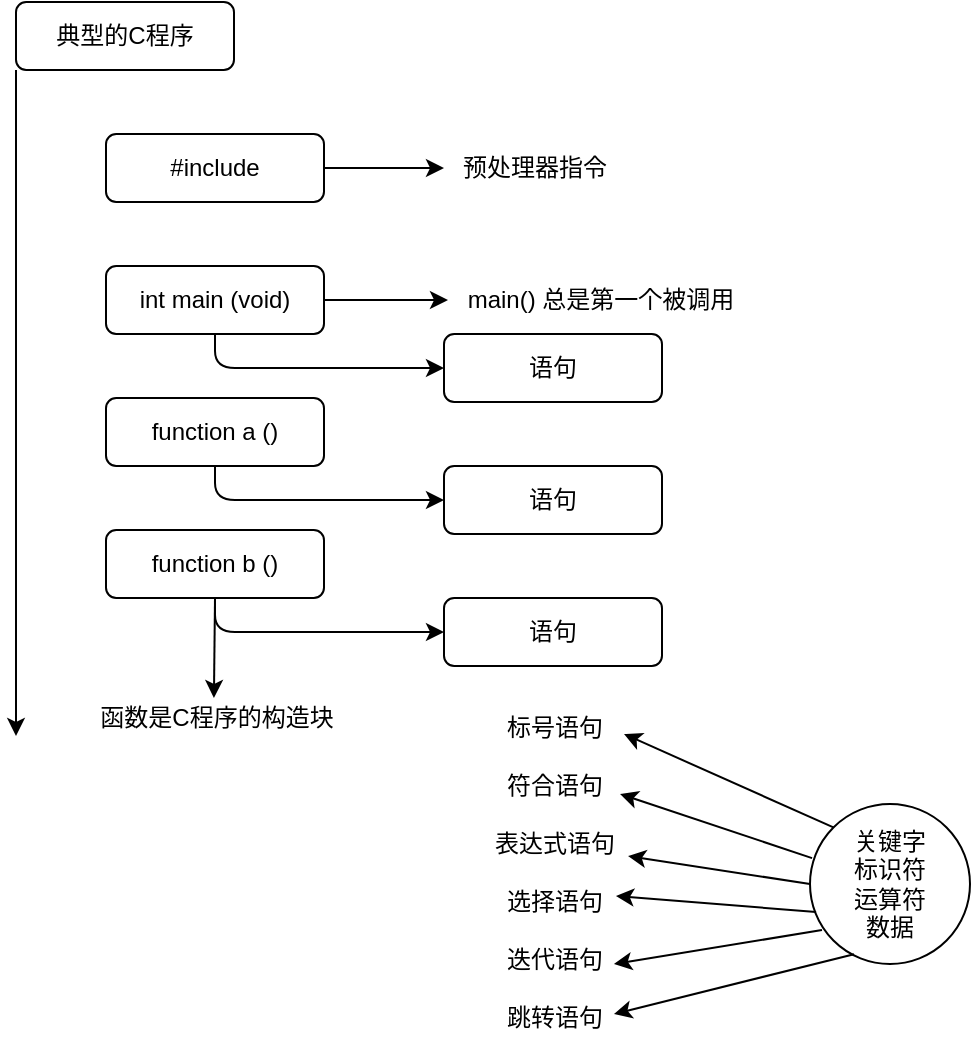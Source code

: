 <mxfile>
    <diagram id="09tr1c2NZxGF2KX2QTk8" name="第 1 页">
        <mxGraphModel dx="1150" dy="797" grid="0" gridSize="10" guides="1" tooltips="1" connect="1" arrows="1" fold="1" page="1" pageScale="1" pageWidth="827" pageHeight="1169" background="#ffffff" math="0" shadow="0">
            <root>
                <mxCell id="0"/>
                <mxCell id="1" parent="0"/>
                <mxCell id="2" value="典型的C程序" style="rounded=1;whiteSpace=wrap;html=1;" vertex="1" parent="1">
                    <mxGeometry x="53" y="72" width="109" height="34" as="geometry"/>
                </mxCell>
                <mxCell id="15" value="" style="edgeStyle=none;html=1;" edge="1" parent="1" source="5" target="14">
                    <mxGeometry relative="1" as="geometry"/>
                </mxCell>
                <mxCell id="5" value="#include" style="rounded=1;whiteSpace=wrap;html=1;" vertex="1" parent="1">
                    <mxGeometry x="98" y="138" width="109" height="34" as="geometry"/>
                </mxCell>
                <mxCell id="17" value="" style="edgeStyle=none;html=1;" edge="1" parent="1" source="6" target="16">
                    <mxGeometry relative="1" as="geometry"/>
                </mxCell>
                <mxCell id="18" style="edgeStyle=orthogonalEdgeStyle;html=1;exitX=0.5;exitY=1;exitDx=0;exitDy=0;entryX=0;entryY=0.5;entryDx=0;entryDy=0;" edge="1" parent="1" source="6" target="9">
                    <mxGeometry relative="1" as="geometry"/>
                </mxCell>
                <mxCell id="6" value="int main (void)" style="rounded=1;whiteSpace=wrap;html=1;" vertex="1" parent="1">
                    <mxGeometry x="98" y="204" width="109" height="34" as="geometry"/>
                </mxCell>
                <mxCell id="19" style="edgeStyle=orthogonalEdgeStyle;html=1;exitX=0.5;exitY=1;exitDx=0;exitDy=0;entryX=0;entryY=0.5;entryDx=0;entryDy=0;" edge="1" parent="1" source="7" target="10">
                    <mxGeometry relative="1" as="geometry"/>
                </mxCell>
                <mxCell id="7" value="function a ()" style="rounded=1;whiteSpace=wrap;html=1;" vertex="1" parent="1">
                    <mxGeometry x="98" y="270" width="109" height="34" as="geometry"/>
                </mxCell>
                <mxCell id="20" style="edgeStyle=orthogonalEdgeStyle;html=1;exitX=0.5;exitY=1;exitDx=0;exitDy=0;entryX=0;entryY=0.5;entryDx=0;entryDy=0;" edge="1" parent="1" source="8" target="11">
                    <mxGeometry relative="1" as="geometry"/>
                </mxCell>
                <mxCell id="8" value="function b ()" style="rounded=1;whiteSpace=wrap;html=1;" vertex="1" parent="1">
                    <mxGeometry x="98" y="336" width="109" height="34" as="geometry"/>
                </mxCell>
                <mxCell id="9" value="语句" style="rounded=1;whiteSpace=wrap;html=1;" vertex="1" parent="1">
                    <mxGeometry x="267" y="238" width="109" height="34" as="geometry"/>
                </mxCell>
                <mxCell id="10" value="语句" style="rounded=1;whiteSpace=wrap;html=1;" vertex="1" parent="1">
                    <mxGeometry x="267" y="304" width="109" height="34" as="geometry"/>
                </mxCell>
                <mxCell id="11" value="语句" style="rounded=1;whiteSpace=wrap;html=1;" vertex="1" parent="1">
                    <mxGeometry x="267" y="370" width="109" height="34" as="geometry"/>
                </mxCell>
                <mxCell id="12" value="" style="endArrow=classic;html=1;exitX=0;exitY=1;exitDx=0;exitDy=0;entryX=0;entryY=0;entryDx=0;entryDy=0;" edge="1" parent="1" source="2">
                    <mxGeometry width="50" height="50" relative="1" as="geometry">
                        <mxPoint x="388" y="431" as="sourcePoint"/>
                        <mxPoint x="53" y="439" as="targetPoint"/>
                    </mxGeometry>
                </mxCell>
                <mxCell id="14" value="预处理器指令" style="text;html=1;align=center;verticalAlign=middle;resizable=0;points=[];autosize=1;strokeColor=none;fillColor=none;" vertex="1" parent="1">
                    <mxGeometry x="267" y="142" width="90" height="26" as="geometry"/>
                </mxCell>
                <mxCell id="16" value="main() 总是第一个被调用" style="text;html=1;align=center;verticalAlign=middle;resizable=0;points=[];autosize=1;strokeColor=none;fillColor=none;" vertex="1" parent="1">
                    <mxGeometry x="269" y="208" width="151" height="26" as="geometry"/>
                </mxCell>
                <mxCell id="21" value="函数是C程序的构造块" style="text;html=1;align=center;verticalAlign=middle;resizable=0;points=[];autosize=1;strokeColor=none;fillColor=none;" vertex="1" parent="1">
                    <mxGeometry x="85" y="417" width="135" height="26" as="geometry"/>
                </mxCell>
                <mxCell id="23" style="edgeStyle=none;html=1;exitX=0.5;exitY=1;exitDx=0;exitDy=0;entryX=0.496;entryY=0.115;entryDx=0;entryDy=0;entryPerimeter=0;" edge="1" parent="1" source="8" target="21">
                    <mxGeometry relative="1" as="geometry"/>
                </mxCell>
                <mxCell id="24" value="关键字&lt;div&gt;标识符&lt;/div&gt;&lt;div&gt;运算符&lt;/div&gt;&lt;div&gt;数据&lt;/div&gt;" style="ellipse;whiteSpace=wrap;html=1;aspect=fixed;" vertex="1" parent="1">
                    <mxGeometry x="450" y="473" width="80" height="80" as="geometry"/>
                </mxCell>
                <mxCell id="26" value="标号语句" style="text;html=1;align=center;verticalAlign=middle;resizable=0;points=[];autosize=1;strokeColor=none;fillColor=none;" vertex="1" parent="1">
                    <mxGeometry x="288.5" y="422" width="66" height="26" as="geometry"/>
                </mxCell>
                <mxCell id="27" value="符合语句" style="text;html=1;align=center;verticalAlign=middle;resizable=0;points=[];autosize=1;strokeColor=none;fillColor=none;" vertex="1" parent="1">
                    <mxGeometry x="288.5" y="451" width="66" height="26" as="geometry"/>
                </mxCell>
                <mxCell id="28" value="表达式语句" style="text;html=1;align=center;verticalAlign=middle;resizable=0;points=[];autosize=1;strokeColor=none;fillColor=none;" vertex="1" parent="1">
                    <mxGeometry x="282.5" y="480" width="78" height="26" as="geometry"/>
                </mxCell>
                <mxCell id="29" value="选择语句" style="text;html=1;align=center;verticalAlign=middle;resizable=0;points=[];autosize=1;strokeColor=none;fillColor=none;" vertex="1" parent="1">
                    <mxGeometry x="288.5" y="509" width="66" height="26" as="geometry"/>
                </mxCell>
                <mxCell id="30" value="迭代语句" style="text;html=1;align=center;verticalAlign=middle;resizable=0;points=[];autosize=1;strokeColor=none;fillColor=none;" vertex="1" parent="1">
                    <mxGeometry x="288.5" y="538" width="66" height="26" as="geometry"/>
                </mxCell>
                <mxCell id="31" value="跳转语句" style="text;html=1;align=center;verticalAlign=middle;resizable=0;points=[];autosize=1;strokeColor=none;fillColor=none;" vertex="1" parent="1">
                    <mxGeometry x="288.5" y="567" width="66" height="26" as="geometry"/>
                </mxCell>
                <mxCell id="32" style="edgeStyle=none;html=1;exitX=0;exitY=0;exitDx=0;exitDy=0;entryX=1.038;entryY=0.615;entryDx=0;entryDy=0;entryPerimeter=0;" edge="1" parent="1" source="24" target="26">
                    <mxGeometry relative="1" as="geometry"/>
                </mxCell>
                <mxCell id="33" style="edgeStyle=none;html=1;exitX=0.013;exitY=0.338;exitDx=0;exitDy=0;entryX=1.008;entryY=0.654;entryDx=0;entryDy=0;entryPerimeter=0;exitPerimeter=0;" edge="1" parent="1" source="24" target="27">
                    <mxGeometry relative="1" as="geometry">
                        <mxPoint x="472" y="495" as="sourcePoint"/>
                        <mxPoint x="367" y="448" as="targetPoint"/>
                    </mxGeometry>
                </mxCell>
                <mxCell id="34" style="edgeStyle=none;html=1;exitX=0;exitY=0.5;exitDx=0;exitDy=0;entryX=0.981;entryY=0.731;entryDx=0;entryDy=0;entryPerimeter=0;" edge="1" parent="1" source="24" target="28">
                    <mxGeometry relative="1" as="geometry">
                        <mxPoint x="482" y="505" as="sourcePoint"/>
                        <mxPoint x="377" y="458" as="targetPoint"/>
                    </mxGeometry>
                </mxCell>
                <mxCell id="35" style="edgeStyle=none;html=1;exitX=0.038;exitY=0.675;exitDx=0;exitDy=0;entryX=0.977;entryY=0.385;entryDx=0;entryDy=0;entryPerimeter=0;exitPerimeter=0;" edge="1" parent="1" source="24" target="29">
                    <mxGeometry relative="1" as="geometry">
                        <mxPoint x="492" y="515" as="sourcePoint"/>
                        <mxPoint x="387" y="468" as="targetPoint"/>
                    </mxGeometry>
                </mxCell>
                <mxCell id="36" style="edgeStyle=none;html=1;exitX=0.075;exitY=0.788;exitDx=0;exitDy=0;entryX=0.962;entryY=0.577;entryDx=0;entryDy=0;entryPerimeter=0;exitPerimeter=0;" edge="1" parent="1" source="24" target="30">
                    <mxGeometry relative="1" as="geometry">
                        <mxPoint x="502" y="525" as="sourcePoint"/>
                        <mxPoint x="397" y="478" as="targetPoint"/>
                    </mxGeometry>
                </mxCell>
                <mxCell id="37" style="edgeStyle=none;html=1;exitX=0.275;exitY=0.939;exitDx=0;exitDy=0;entryX=0.962;entryY=0.423;entryDx=0;entryDy=0;entryPerimeter=0;exitPerimeter=0;" edge="1" parent="1" source="24" target="31">
                    <mxGeometry relative="1" as="geometry">
                        <mxPoint x="512" y="535" as="sourcePoint"/>
                        <mxPoint x="407" y="488" as="targetPoint"/>
                    </mxGeometry>
                </mxCell>
            </root>
        </mxGraphModel>
    </diagram>
</mxfile>